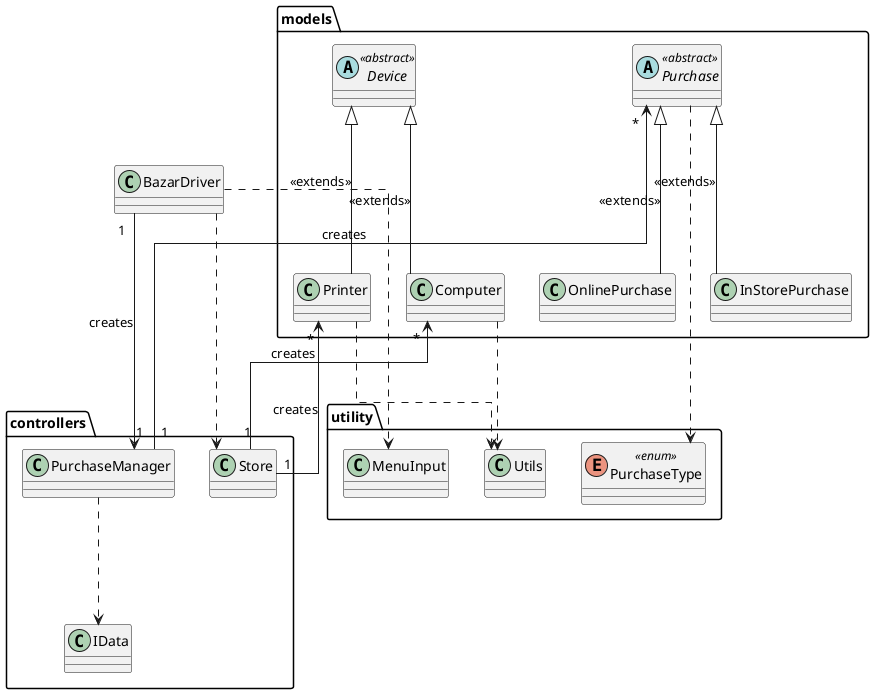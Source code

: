 @startuml

skinparam linetype ortho

class BazarDriver

package controllers {
    class Store

    class PurchaseManager

    class IData
}

package models {
    abstract class Device <<abstract>>

    class Printer

    class Computer

    abstract class Purchase <<abstract>>

    class InStorePurchase

    class OnlinePurchase
}

package utility {
    class MenuInput

    class Utils

    enum PurchaseType <<enum>>
}


Printer --u-|> Device : <<extends>>
Computer --u-|> Device : <<extends>>

Printer "*" <--- "1" Store : creates
Computer "*" <--- "1" Store : creates

Printer ...> Utils
Computer ...>  Utils

BazarDriver ....> Store
BazarDriver ....> MenuInput

BazarDriver "1" ---> "1" PurchaseManager : creates

PurchaseManager "1" --> "*" Purchase : creates
PurchaseManager ...> IData

Purchase ...> PurchaseType
OnlinePurchase --u-|> Purchase : <<extends>>
InStorePurchase --u-|> Purchase : <<extends>>



@enduml
